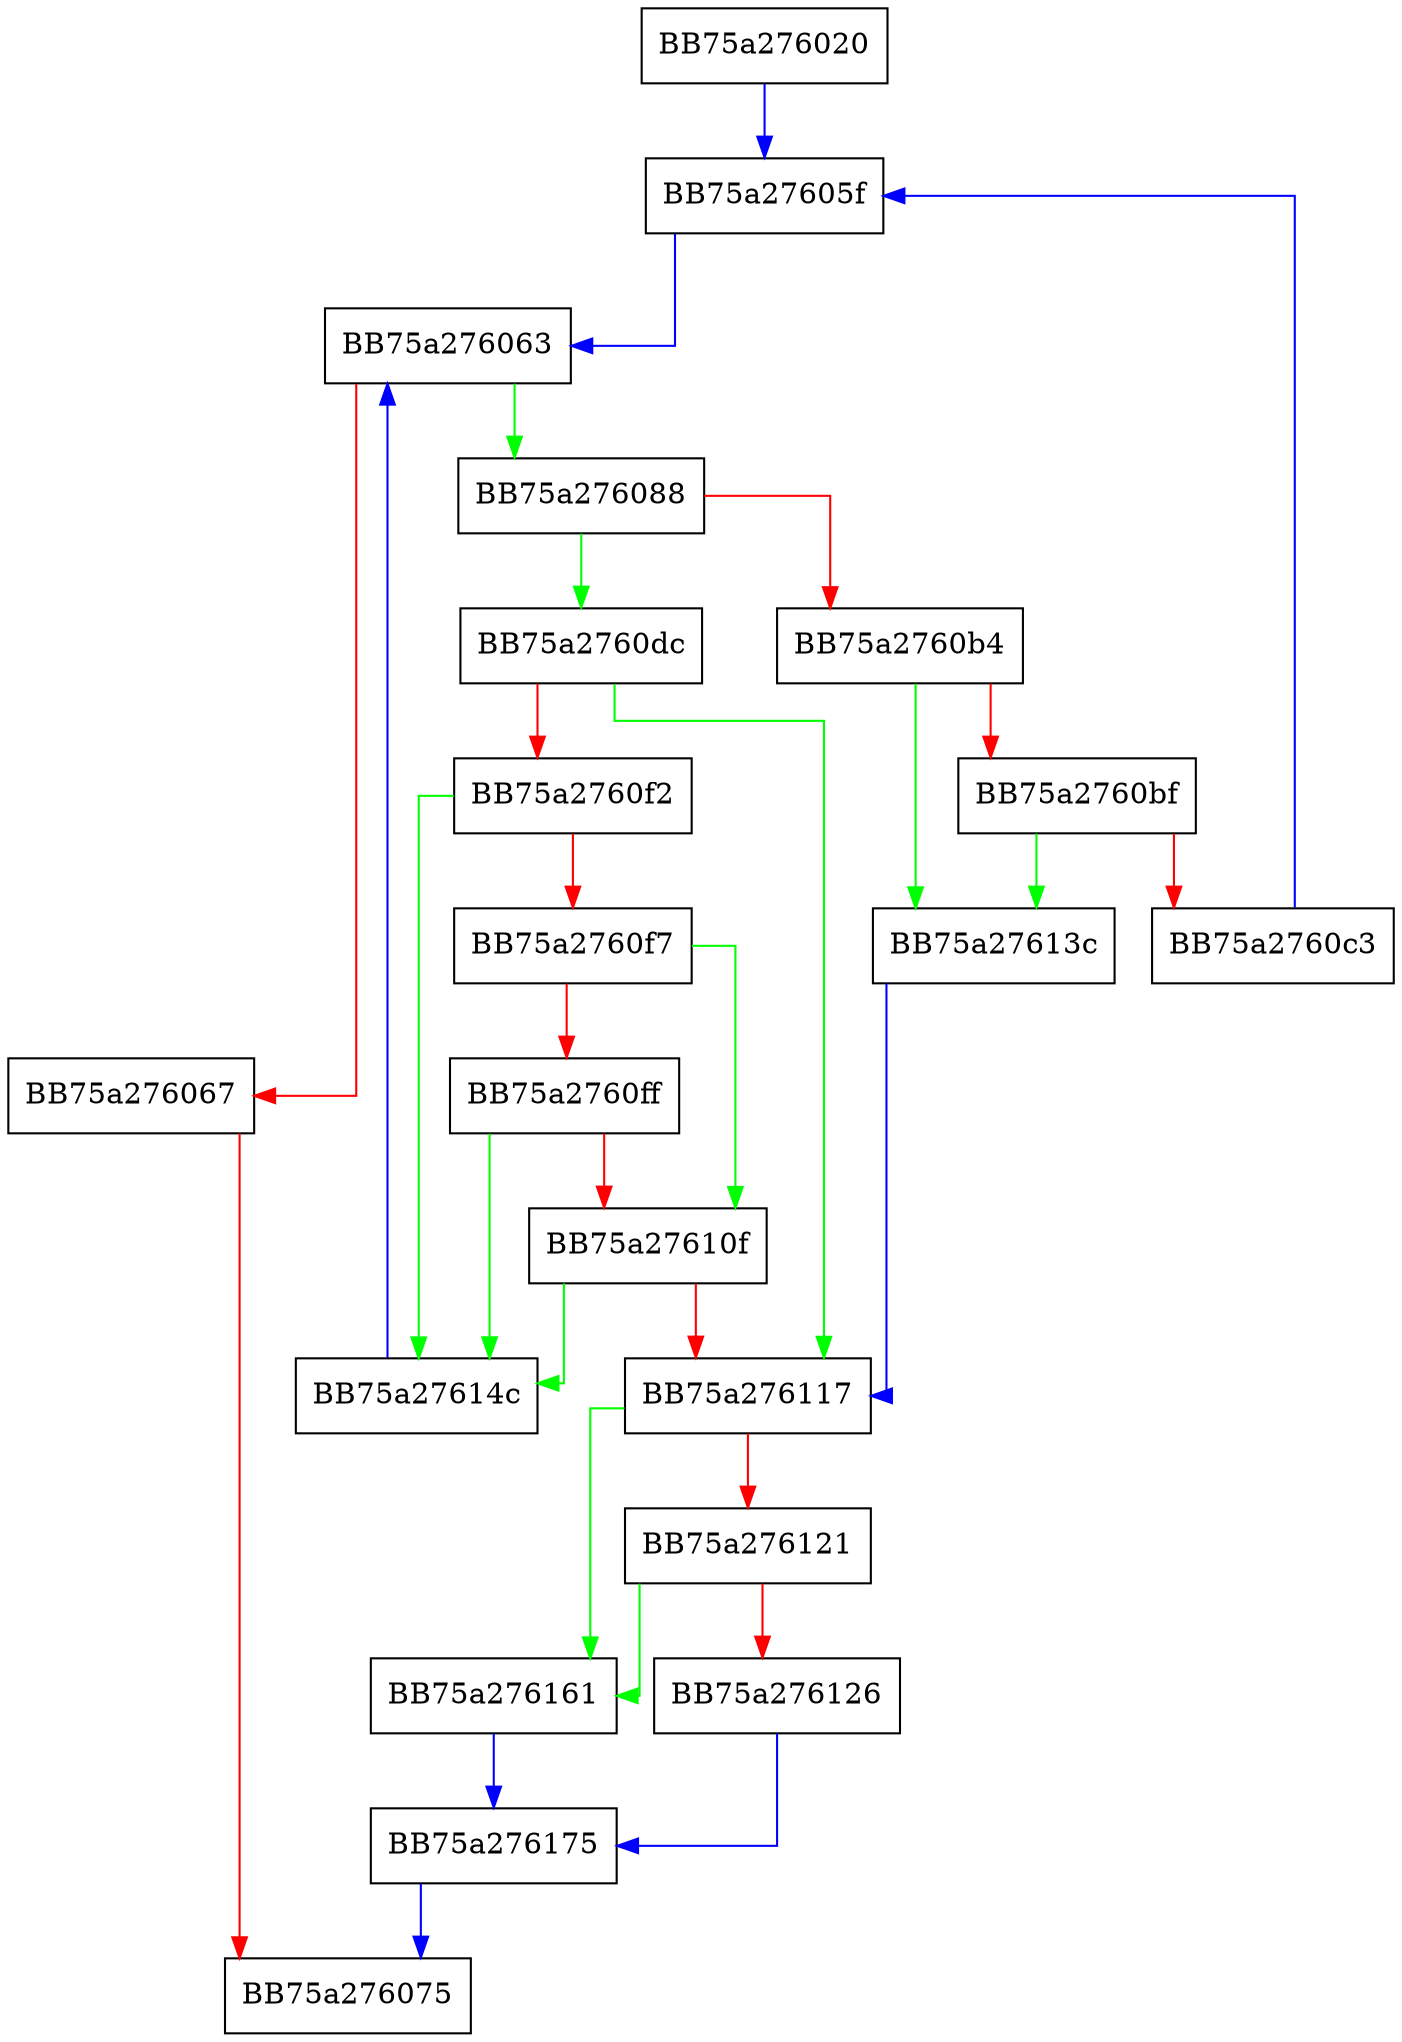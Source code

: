 digraph winWrite {
  node [shape="box"];
  graph [splines=ortho];
  BB75a276020 -> BB75a27605f [color="blue"];
  BB75a27605f -> BB75a276063 [color="blue"];
  BB75a276063 -> BB75a276088 [color="green"];
  BB75a276063 -> BB75a276067 [color="red"];
  BB75a276067 -> BB75a276075 [color="red"];
  BB75a276088 -> BB75a2760dc [color="green"];
  BB75a276088 -> BB75a2760b4 [color="red"];
  BB75a2760b4 -> BB75a27613c [color="green"];
  BB75a2760b4 -> BB75a2760bf [color="red"];
  BB75a2760bf -> BB75a27613c [color="green"];
  BB75a2760bf -> BB75a2760c3 [color="red"];
  BB75a2760c3 -> BB75a27605f [color="blue"];
  BB75a2760dc -> BB75a276117 [color="green"];
  BB75a2760dc -> BB75a2760f2 [color="red"];
  BB75a2760f2 -> BB75a27614c [color="green"];
  BB75a2760f2 -> BB75a2760f7 [color="red"];
  BB75a2760f7 -> BB75a27610f [color="green"];
  BB75a2760f7 -> BB75a2760ff [color="red"];
  BB75a2760ff -> BB75a27614c [color="green"];
  BB75a2760ff -> BB75a27610f [color="red"];
  BB75a27610f -> BB75a27614c [color="green"];
  BB75a27610f -> BB75a276117 [color="red"];
  BB75a276117 -> BB75a276161 [color="green"];
  BB75a276117 -> BB75a276121 [color="red"];
  BB75a276121 -> BB75a276161 [color="green"];
  BB75a276121 -> BB75a276126 [color="red"];
  BB75a276126 -> BB75a276175 [color="blue"];
  BB75a27613c -> BB75a276117 [color="blue"];
  BB75a27614c -> BB75a276063 [color="blue"];
  BB75a276161 -> BB75a276175 [color="blue"];
  BB75a276175 -> BB75a276075 [color="blue"];
}